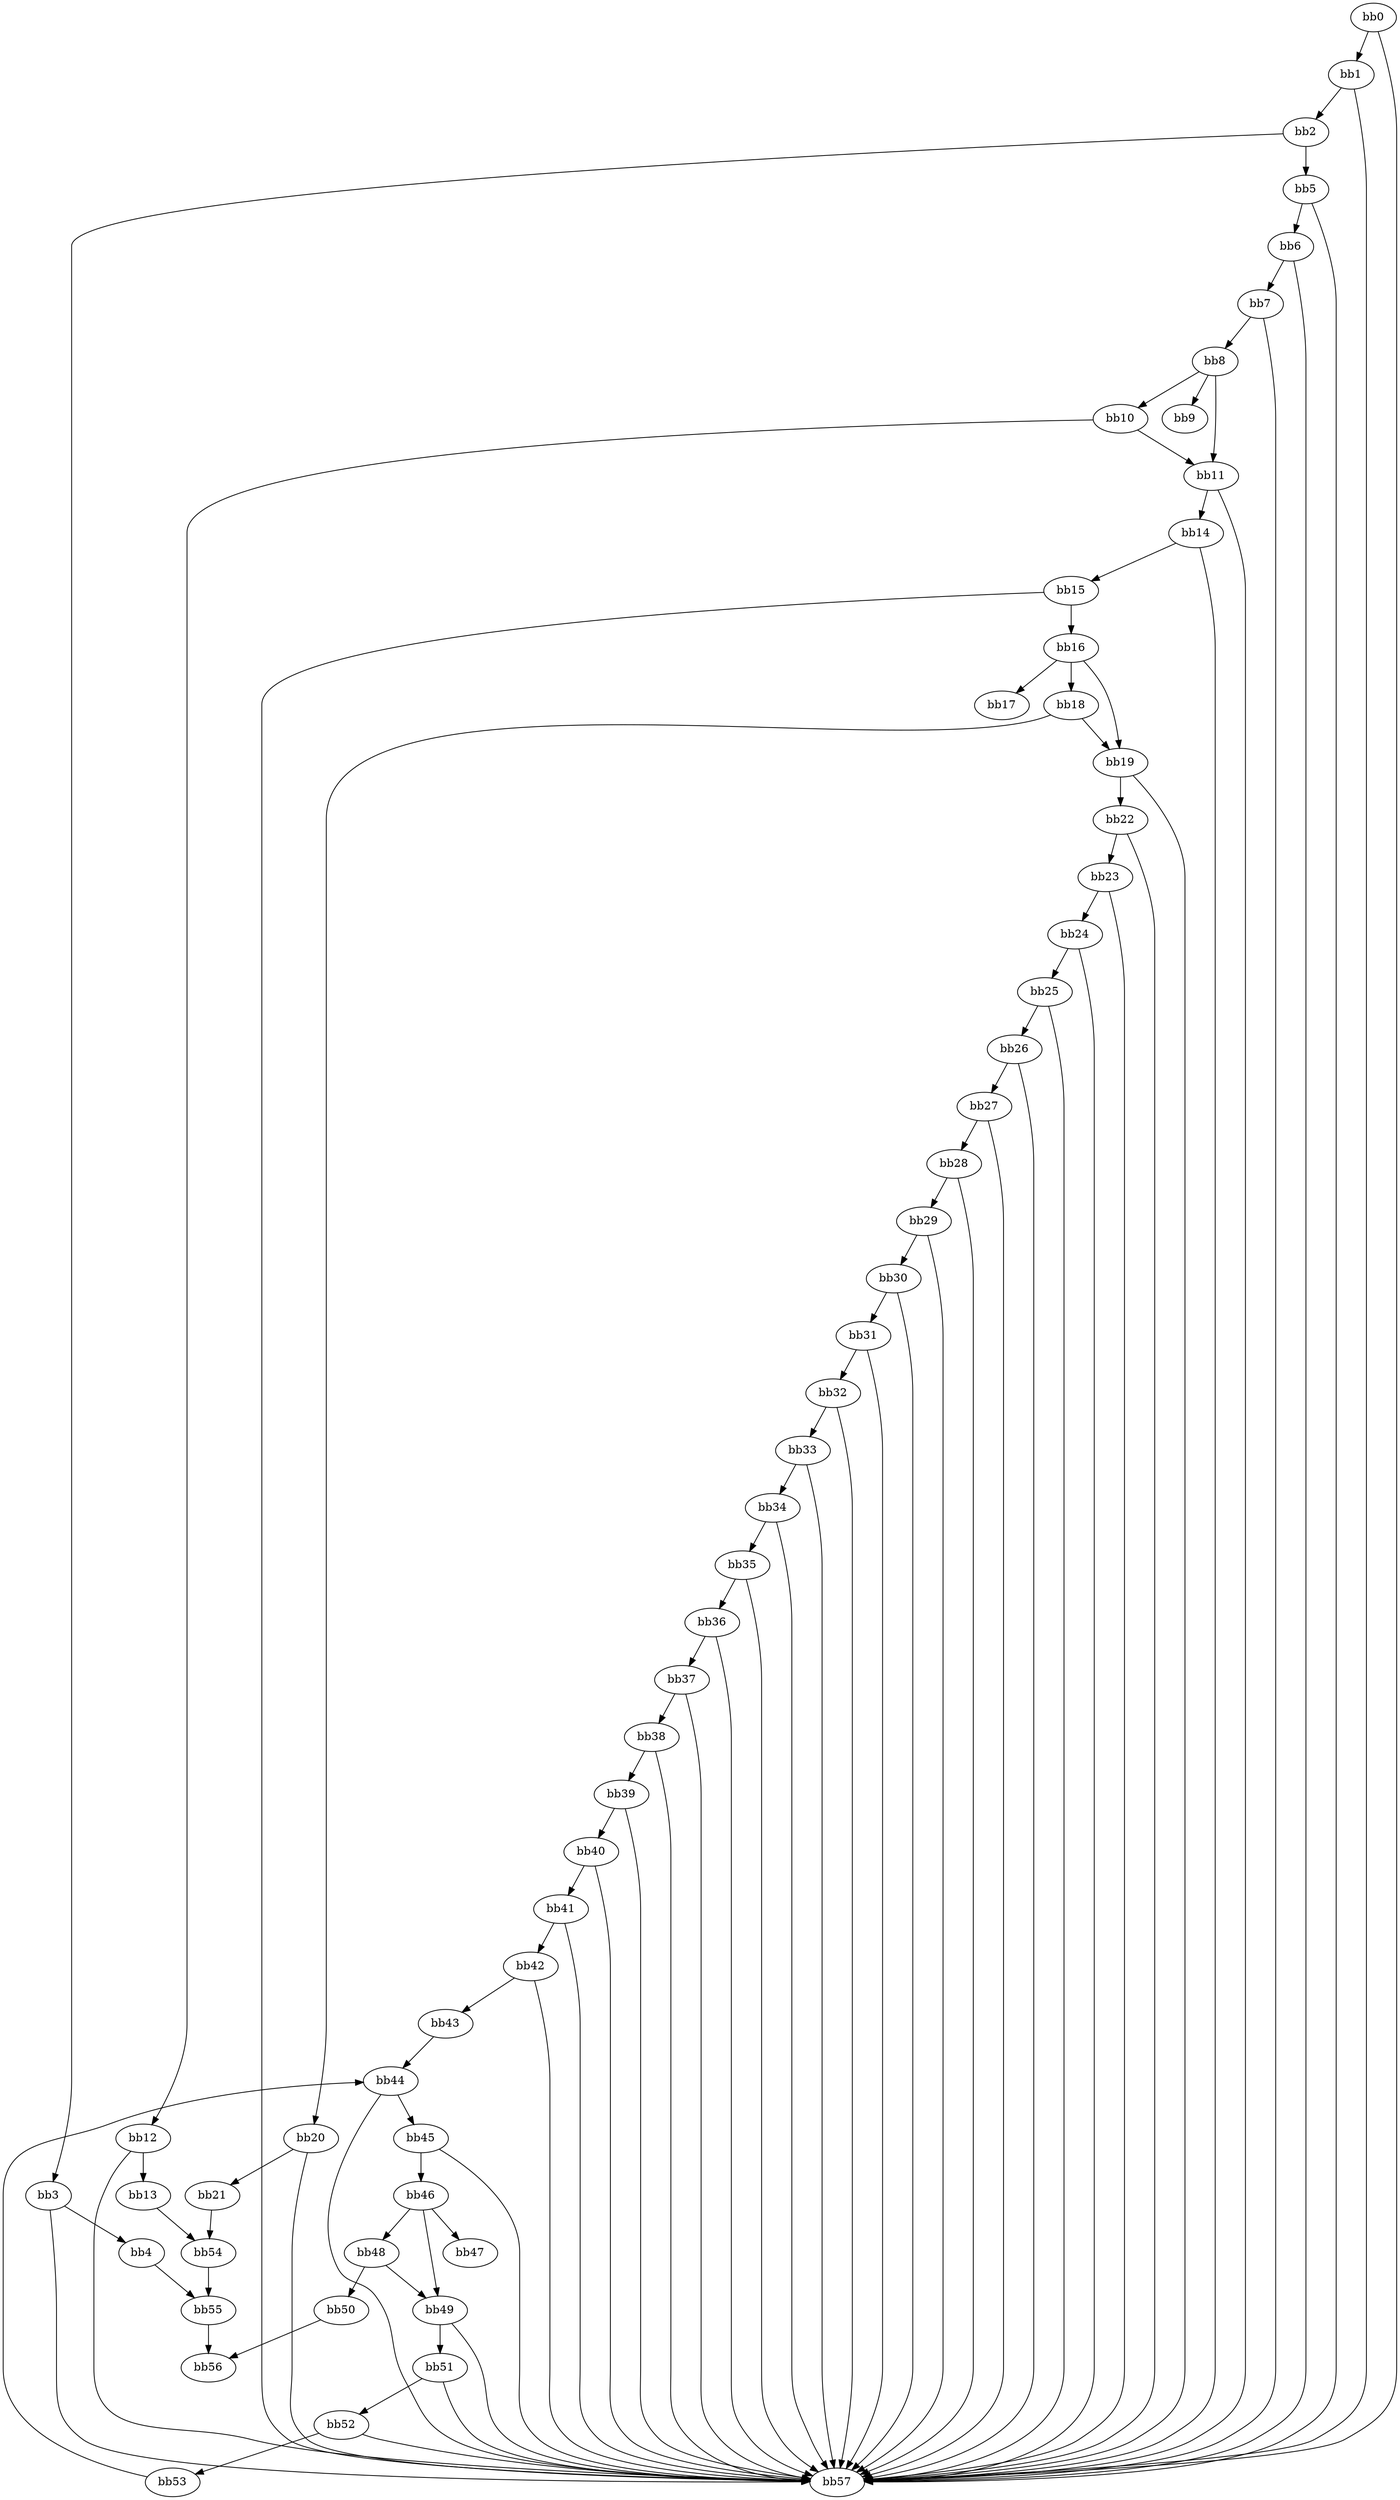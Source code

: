 digraph {
    0 [ label = "bb0\l" ]
    1 [ label = "bb1\l" ]
    2 [ label = "bb2\l" ]
    3 [ label = "bb3\l" ]
    4 [ label = "bb4\l" ]
    5 [ label = "bb5\l" ]
    6 [ label = "bb6\l" ]
    7 [ label = "bb7\l" ]
    8 [ label = "bb8\l" ]
    9 [ label = "bb9\l" ]
    10 [ label = "bb10\l" ]
    11 [ label = "bb11\l" ]
    12 [ label = "bb12\l" ]
    13 [ label = "bb13\l" ]
    14 [ label = "bb14\l" ]
    15 [ label = "bb15\l" ]
    16 [ label = "bb16\l" ]
    17 [ label = "bb17\l" ]
    18 [ label = "bb18\l" ]
    19 [ label = "bb19\l" ]
    20 [ label = "bb20\l" ]
    21 [ label = "bb21\l" ]
    22 [ label = "bb22\l" ]
    23 [ label = "bb23\l" ]
    24 [ label = "bb24\l" ]
    25 [ label = "bb25\l" ]
    26 [ label = "bb26\l" ]
    27 [ label = "bb27\l" ]
    28 [ label = "bb28\l" ]
    29 [ label = "bb29\l" ]
    30 [ label = "bb30\l" ]
    31 [ label = "bb31\l" ]
    32 [ label = "bb32\l" ]
    33 [ label = "bb33\l" ]
    34 [ label = "bb34\l" ]
    35 [ label = "bb35\l" ]
    36 [ label = "bb36\l" ]
    37 [ label = "bb37\l" ]
    38 [ label = "bb38\l" ]
    39 [ label = "bb39\l" ]
    40 [ label = "bb40\l" ]
    41 [ label = "bb41\l" ]
    42 [ label = "bb42\l" ]
    43 [ label = "bb43\l" ]
    44 [ label = "bb44\l" ]
    45 [ label = "bb45\l" ]
    46 [ label = "bb46\l" ]
    47 [ label = "bb47\l" ]
    48 [ label = "bb48\l" ]
    49 [ label = "bb49\l" ]
    50 [ label = "bb50\l" ]
    51 [ label = "bb51\l" ]
    52 [ label = "bb52\l" ]
    53 [ label = "bb53\l" ]
    54 [ label = "bb54\l" ]
    55 [ label = "bb55\l" ]
    56 [ label = "bb56\l" ]
    57 [ label = "bb57\l" ]
    0 -> 1 [ ]
    0 -> 57 [ ]
    1 -> 2 [ ]
    1 -> 57 [ ]
    2 -> 3 [ ]
    2 -> 5 [ ]
    3 -> 4 [ ]
    3 -> 57 [ ]
    4 -> 55 [ ]
    5 -> 6 [ ]
    5 -> 57 [ ]
    6 -> 7 [ ]
    6 -> 57 [ ]
    7 -> 8 [ ]
    7 -> 57 [ ]
    8 -> 9 [ ]
    8 -> 10 [ ]
    8 -> 11 [ ]
    10 -> 11 [ ]
    10 -> 12 [ ]
    11 -> 14 [ ]
    11 -> 57 [ ]
    12 -> 13 [ ]
    12 -> 57 [ ]
    13 -> 54 [ ]
    14 -> 15 [ ]
    14 -> 57 [ ]
    15 -> 16 [ ]
    15 -> 57 [ ]
    16 -> 17 [ ]
    16 -> 18 [ ]
    16 -> 19 [ ]
    18 -> 19 [ ]
    18 -> 20 [ ]
    19 -> 22 [ ]
    19 -> 57 [ ]
    20 -> 21 [ ]
    20 -> 57 [ ]
    21 -> 54 [ ]
    22 -> 23 [ ]
    22 -> 57 [ ]
    23 -> 24 [ ]
    23 -> 57 [ ]
    24 -> 25 [ ]
    24 -> 57 [ ]
    25 -> 26 [ ]
    25 -> 57 [ ]
    26 -> 27 [ ]
    26 -> 57 [ ]
    27 -> 28 [ ]
    27 -> 57 [ ]
    28 -> 29 [ ]
    28 -> 57 [ ]
    29 -> 30 [ ]
    29 -> 57 [ ]
    30 -> 31 [ ]
    30 -> 57 [ ]
    31 -> 32 [ ]
    31 -> 57 [ ]
    32 -> 33 [ ]
    32 -> 57 [ ]
    33 -> 34 [ ]
    33 -> 57 [ ]
    34 -> 35 [ ]
    34 -> 57 [ ]
    35 -> 36 [ ]
    35 -> 57 [ ]
    36 -> 37 [ ]
    36 -> 57 [ ]
    37 -> 38 [ ]
    37 -> 57 [ ]
    38 -> 39 [ ]
    38 -> 57 [ ]
    39 -> 40 [ ]
    39 -> 57 [ ]
    40 -> 41 [ ]
    40 -> 57 [ ]
    41 -> 42 [ ]
    41 -> 57 [ ]
    42 -> 43 [ ]
    42 -> 57 [ ]
    43 -> 44 [ ]
    44 -> 45 [ ]
    44 -> 57 [ ]
    45 -> 46 [ ]
    45 -> 57 [ ]
    46 -> 47 [ ]
    46 -> 48 [ ]
    46 -> 49 [ ]
    48 -> 49 [ ]
    48 -> 50 [ ]
    49 -> 51 [ ]
    49 -> 57 [ ]
    50 -> 56 [ ]
    51 -> 52 [ ]
    51 -> 57 [ ]
    52 -> 53 [ ]
    52 -> 57 [ ]
    53 -> 44 [ ]
    54 -> 55 [ ]
    55 -> 56 [ ]
}

